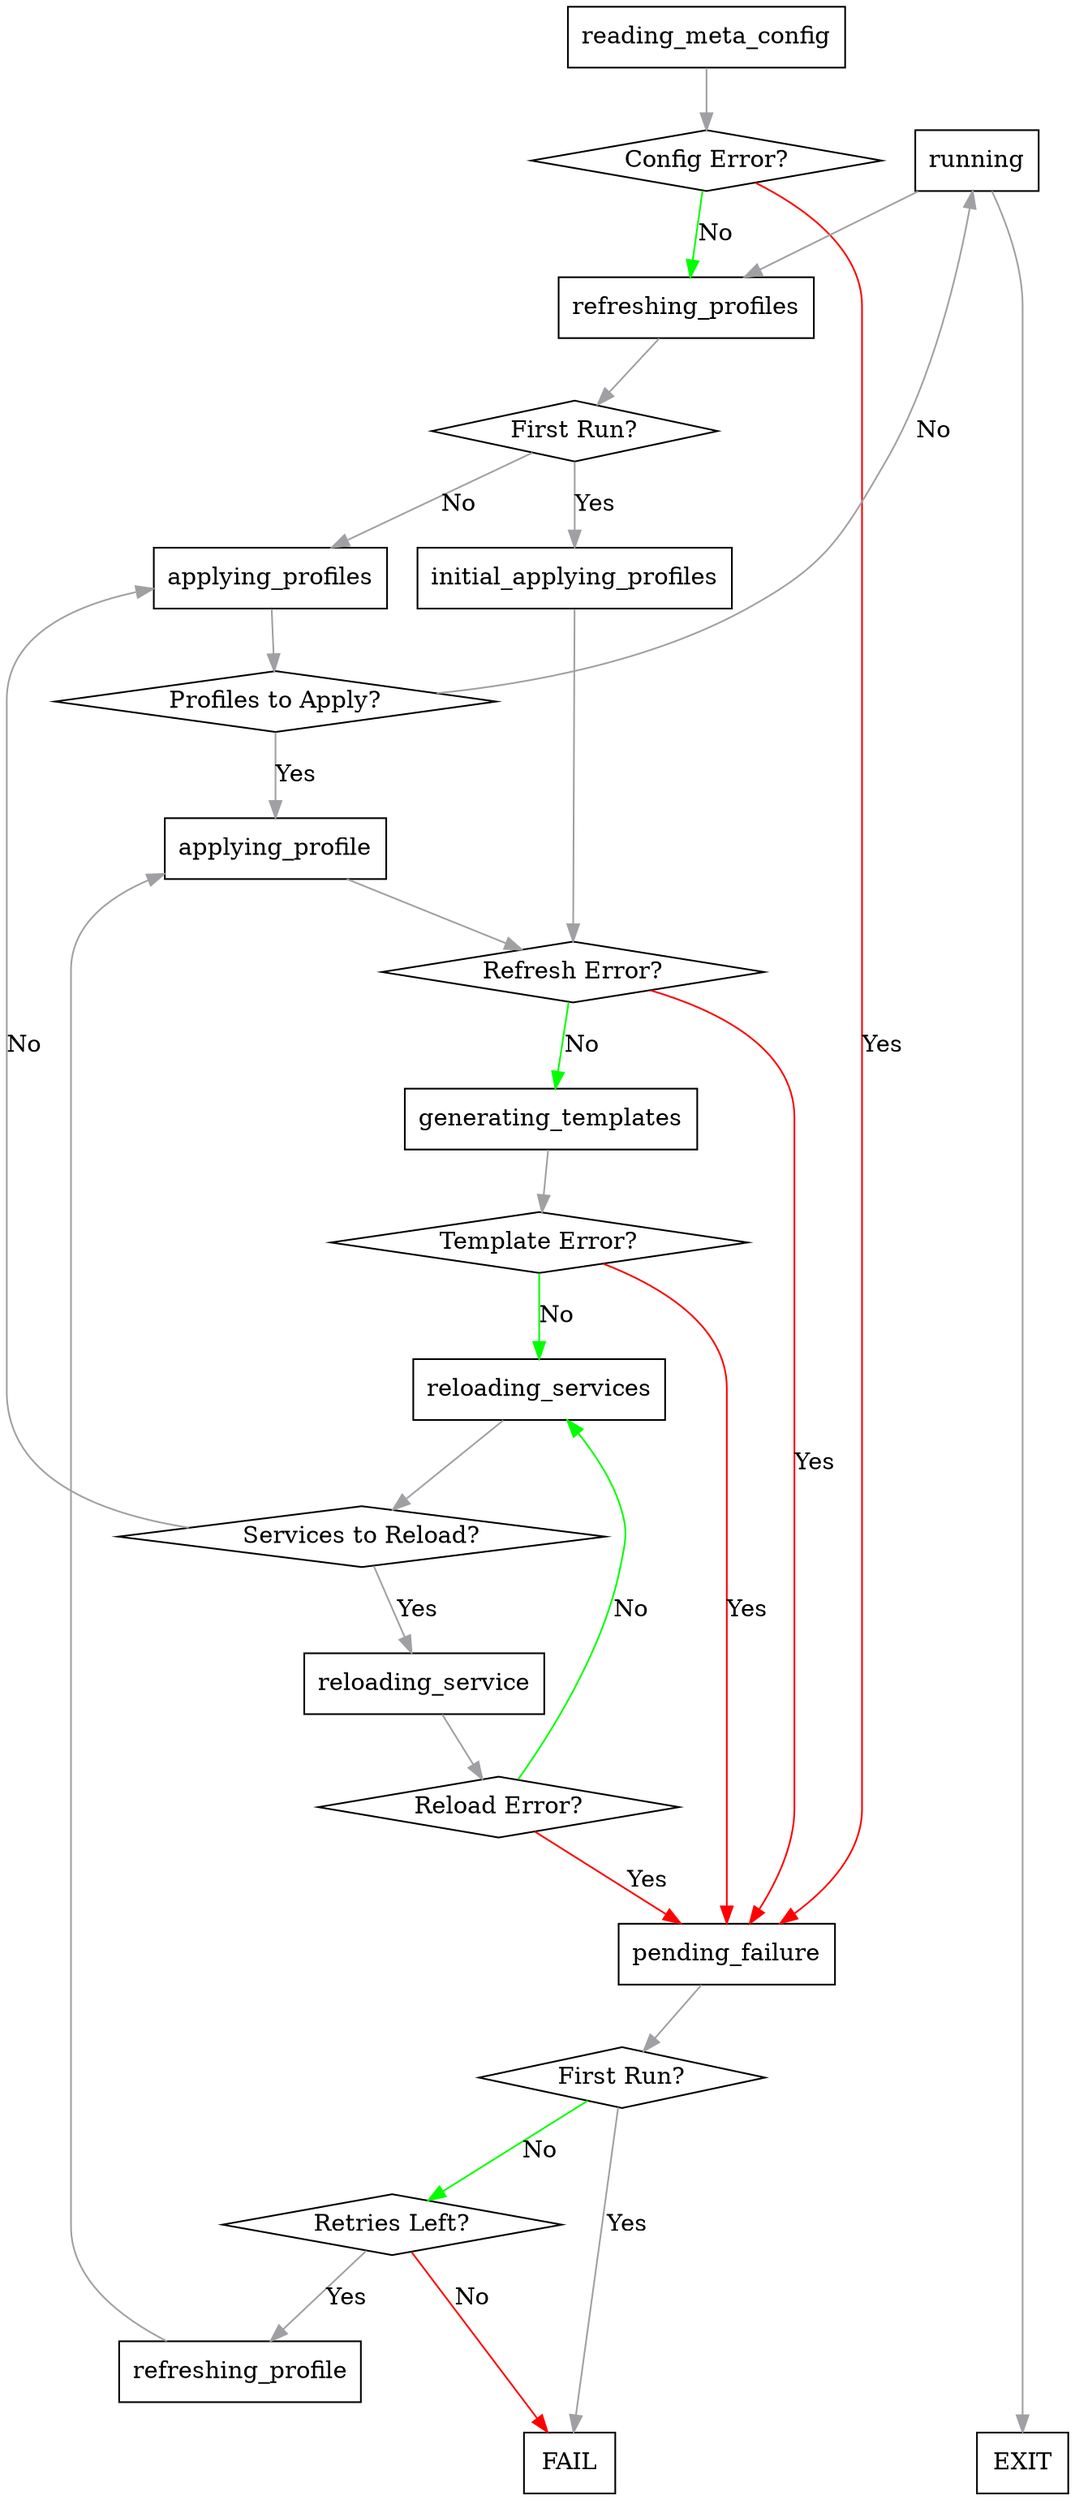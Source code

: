digraph "configurator_lifecycle_test"
{
  bgcolor = "#ffffff"

  node [
    class = "node"
    ,fillcolor = "#ffffff",style = "filled"
    ,shape = "rect"
    ,"_vis_" = "label"
  ];

  subgraph {
    "reading_meta_config" []

    rank = "source"
  }

  "Config Error?" [label="Config Error?", shape="diamond"]
  "running" []

  subgraph {
    "applying_profiles" []
    "initial_applying_profiles" []
    rank = "same"
  }

  "refreshing_profiles" []
  "Refresh Error?" [label="Refresh Error?", shape="diamond"]

  "applying_profile" []
  "First Run?" [label="First Run?", shape="diamond"]
  "generating_templates" []
  "Template Error?" [label="Template Error?", shape="diamond"]
  "Profiles to Apply?" [label="Profiles to Apply?", shape="diamond"]

  "reloading_services" []
  "Services to Reload?" [label="Services to Reload?", shape="diamond"]
  "reloading_service" []
  "Reload Error?" [label="Reload Error?", shape="diamond"]

  "pending_failure" []
  "First Run PF" [label="First Run?", shape="diamond"]
  "Retries Left?" [label="Retries Left?", shape="diamond"]
  "refreshing_profile" []

  subgraph {
    "FAIL" []
    "EXIT" []
    rank = "sink"
  }

  edge [
    class = "edge"
    ,weight = "1"
    ,penwidth = "1"
    ,"_vis_" = "label"
    ,"color" = "#a0a0a4"
    ,"style" = "solid"
  ]; 

  "reading_meta_config" -> "Config Error?"
  "Config Error?" -> "pending_failure" [label="Yes", color="red"]
  "Config Error?" -> "refreshing_profiles" [label="No", color="green"]
  "refreshing_profiles" -> "First Run?"
  "Refresh Error?" -> "pending_failure" [label="Yes", color="red"]
  "Refresh Error?" -> "generating_templates" [label="No", color="green"]
  "First Run?" -> "initial_applying_profiles" [label="Yes"]
  "First Run?" -> "applying_profiles" [label="No"]
  "initial_applying_profiles" -> "Refresh Error?"
  "generating_templates" -> "Template Error?"
  "Template Error?" -> "reloading_services" [label="No", color="green"]
  "Template Error?" -> "pending_failure" [label="Yes", color="red"]
  "reloading_services" -> "Services to Reload?"
  "Services to Reload?" -> "reloading_service" [label="Yes"]
  "Services to Reload?" -> "applying_profiles" [label="No"]
  "reloading_service" -> "Reload Error?"
  "Reload Error?" -> "reloading_services" [label="No", color="green"]
  "Reload Error?" -> "pending_failure" [label="Yes", color="red"]
  "applying_profiles" -> "Profiles to Apply?"
  "Profiles to Apply?" -> "applying_profile" [label="Yes"]
  "Profiles to Apply?"-> "running" [label="No", constraint=false]
  "applying_profile" -> "Refresh Error?"
  "pending_failure" -> "First Run PF"
  "First Run PF" -> "FAIL" [label="Yes"]
  "First Run PF" -> "Retries Left?" [label="No", color="green"]
  "Retries Left?" -> "FAIL" [label="No", color="red"]
  "Retries Left?" -> "refreshing_profile" [label="Yes"]
  "refreshing_profile" -> "applying_profile"
  "running" -> "refreshing_profiles"
  "running" -> "EXIT"
}
